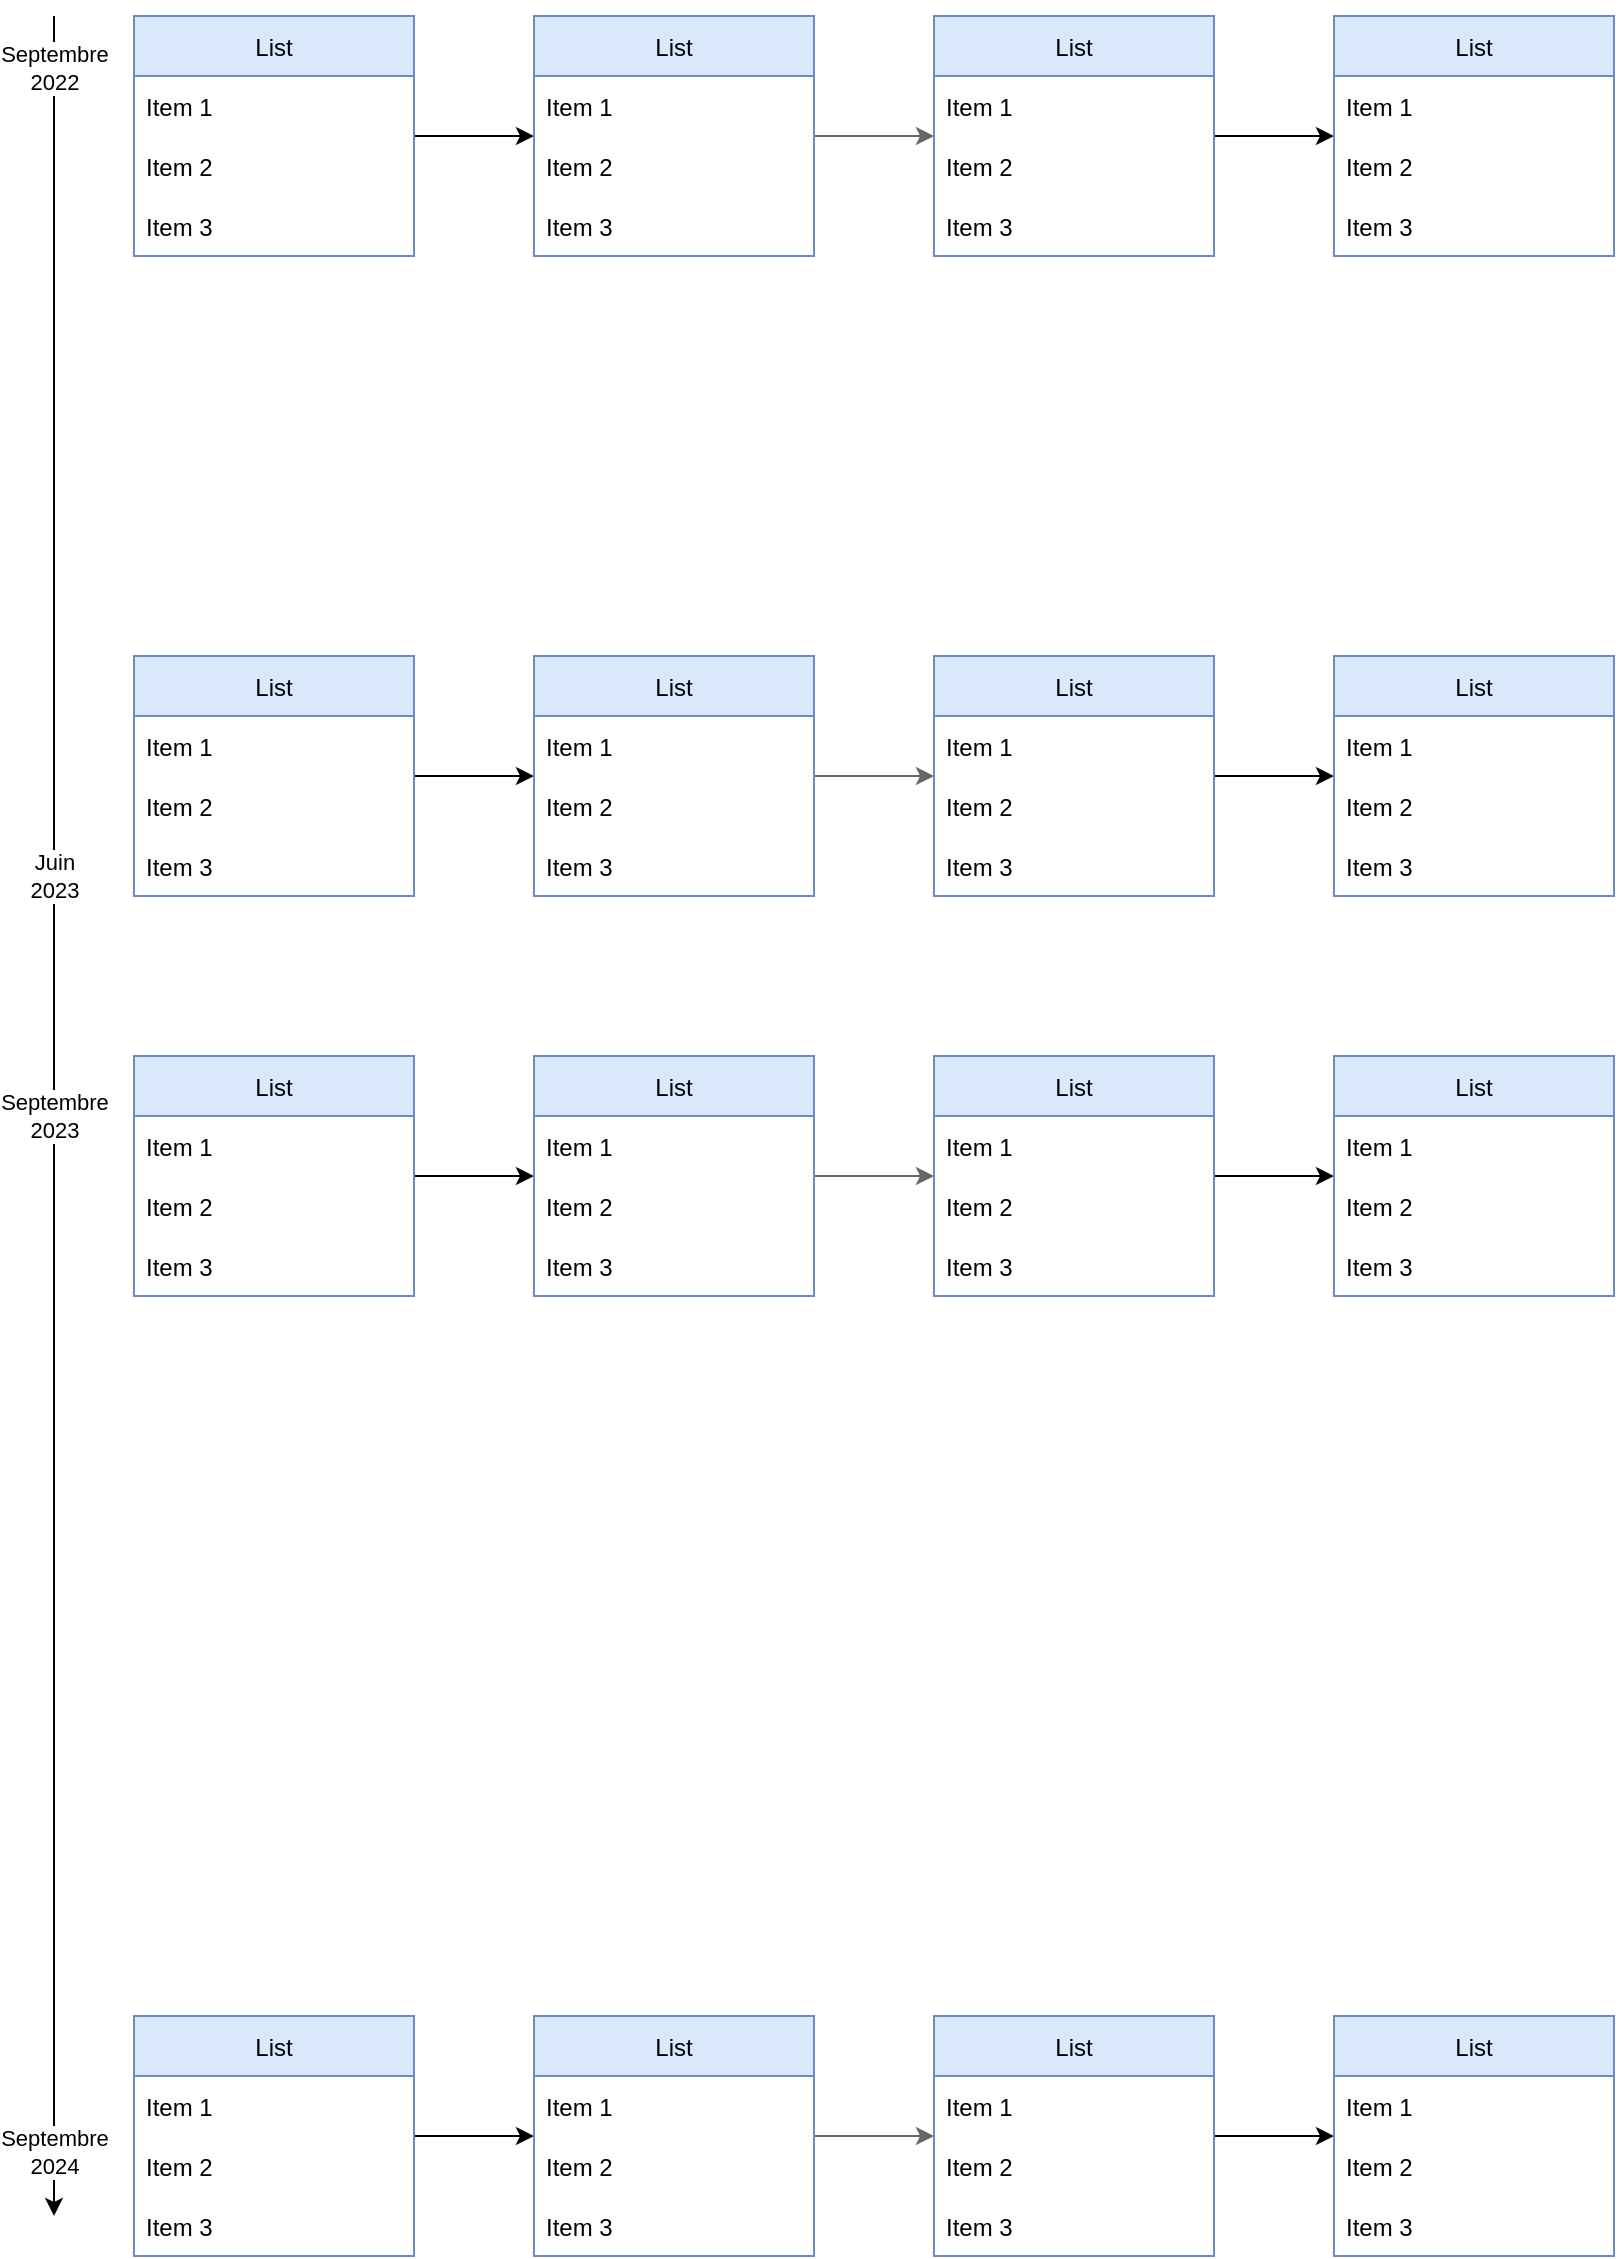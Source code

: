<mxfile version="16.2.3" type="github">
  <diagram id="67H3rBDdoItOkYTrAJD3" name="Page-1">
    <mxGraphModel dx="1350" dy="793" grid="1" gridSize="10" guides="1" tooltips="1" connect="1" arrows="1" fold="1" page="1" pageScale="1" pageWidth="827" pageHeight="1169" math="0" shadow="0">
      <root>
        <mxCell id="0" />
        <mxCell id="1" parent="0" />
        <mxCell id="vdsjULqOPzu0NttrxO3h-29" value="" style="edgeStyle=orthogonalEdgeStyle;rounded=0;orthogonalLoop=1;jettySize=auto;html=1;" edge="1" parent="1" source="vdsjULqOPzu0NttrxO3h-21" target="vdsjULqOPzu0NttrxO3h-25">
          <mxGeometry relative="1" as="geometry" />
        </mxCell>
        <mxCell id="vdsjULqOPzu0NttrxO3h-21" value="List" style="swimlane;fontStyle=0;childLayout=stackLayout;horizontal=1;startSize=30;horizontalStack=0;resizeParent=1;resizeParentMax=0;resizeLast=0;collapsible=1;marginBottom=0;fillColor=#dae8fc;strokeColor=#6c8ebf;" vertex="1" parent="1">
          <mxGeometry x="80" y="40" width="140" height="120" as="geometry" />
        </mxCell>
        <mxCell id="vdsjULqOPzu0NttrxO3h-22" value="Item 1" style="text;strokeColor=none;fillColor=none;align=left;verticalAlign=middle;spacingLeft=4;spacingRight=4;overflow=hidden;points=[[0,0.5],[1,0.5]];portConstraint=eastwest;rotatable=0;" vertex="1" parent="vdsjULqOPzu0NttrxO3h-21">
          <mxGeometry y="30" width="140" height="30" as="geometry" />
        </mxCell>
        <mxCell id="vdsjULqOPzu0NttrxO3h-23" value="Item 2" style="text;strokeColor=none;fillColor=none;align=left;verticalAlign=middle;spacingLeft=4;spacingRight=4;overflow=hidden;points=[[0,0.5],[1,0.5]];portConstraint=eastwest;rotatable=0;" vertex="1" parent="vdsjULqOPzu0NttrxO3h-21">
          <mxGeometry y="60" width="140" height="30" as="geometry" />
        </mxCell>
        <mxCell id="vdsjULqOPzu0NttrxO3h-24" value="Item 3" style="text;strokeColor=none;fillColor=none;align=left;verticalAlign=middle;spacingLeft=4;spacingRight=4;overflow=hidden;points=[[0,0.5],[1,0.5]];portConstraint=eastwest;rotatable=0;" vertex="1" parent="vdsjULqOPzu0NttrxO3h-21">
          <mxGeometry y="90" width="140" height="30" as="geometry" />
        </mxCell>
        <mxCell id="vdsjULqOPzu0NttrxO3h-35" value="" style="edgeStyle=orthogonalEdgeStyle;rounded=0;orthogonalLoop=1;jettySize=auto;html=1;fillColor=#f5f5f5;strokeColor=#666666;" edge="1" parent="1" source="vdsjULqOPzu0NttrxO3h-25" target="vdsjULqOPzu0NttrxO3h-31">
          <mxGeometry relative="1" as="geometry" />
        </mxCell>
        <mxCell id="vdsjULqOPzu0NttrxO3h-25" value="List" style="swimlane;fontStyle=0;childLayout=stackLayout;horizontal=1;startSize=30;horizontalStack=0;resizeParent=1;resizeParentMax=0;resizeLast=0;collapsible=1;marginBottom=0;fillColor=#dae8fc;strokeColor=#6c8ebf;" vertex="1" parent="1">
          <mxGeometry x="280" y="40" width="140" height="120" as="geometry" />
        </mxCell>
        <mxCell id="vdsjULqOPzu0NttrxO3h-26" value="Item 1" style="text;strokeColor=none;fillColor=none;align=left;verticalAlign=middle;spacingLeft=4;spacingRight=4;overflow=hidden;points=[[0,0.5],[1,0.5]];portConstraint=eastwest;rotatable=0;" vertex="1" parent="vdsjULqOPzu0NttrxO3h-25">
          <mxGeometry y="30" width="140" height="30" as="geometry" />
        </mxCell>
        <mxCell id="vdsjULqOPzu0NttrxO3h-27" value="Item 2" style="text;strokeColor=none;fillColor=none;align=left;verticalAlign=middle;spacingLeft=4;spacingRight=4;overflow=hidden;points=[[0,0.5],[1,0.5]];portConstraint=eastwest;rotatable=0;" vertex="1" parent="vdsjULqOPzu0NttrxO3h-25">
          <mxGeometry y="60" width="140" height="30" as="geometry" />
        </mxCell>
        <mxCell id="vdsjULqOPzu0NttrxO3h-28" value="Item 3" style="text;strokeColor=none;fillColor=none;align=left;verticalAlign=middle;spacingLeft=4;spacingRight=4;overflow=hidden;points=[[0,0.5],[1,0.5]];portConstraint=eastwest;rotatable=0;" vertex="1" parent="vdsjULqOPzu0NttrxO3h-25">
          <mxGeometry y="90" width="140" height="30" as="geometry" />
        </mxCell>
        <mxCell id="vdsjULqOPzu0NttrxO3h-63" value="" style="edgeStyle=orthogonalEdgeStyle;rounded=0;orthogonalLoop=1;jettySize=auto;html=1;endSize=6;strokeWidth=1;" edge="1" parent="1" source="vdsjULqOPzu0NttrxO3h-31" target="vdsjULqOPzu0NttrxO3h-59">
          <mxGeometry relative="1" as="geometry" />
        </mxCell>
        <mxCell id="vdsjULqOPzu0NttrxO3h-31" value="List" style="swimlane;fontStyle=0;childLayout=stackLayout;horizontal=1;startSize=30;horizontalStack=0;resizeParent=1;resizeParentMax=0;resizeLast=0;collapsible=1;marginBottom=0;fillColor=#dae8fc;strokeColor=#6c8ebf;" vertex="1" parent="1">
          <mxGeometry x="480" y="40" width="140" height="120" as="geometry" />
        </mxCell>
        <mxCell id="vdsjULqOPzu0NttrxO3h-32" value="Item 1" style="text;strokeColor=none;fillColor=none;align=left;verticalAlign=middle;spacingLeft=4;spacingRight=4;overflow=hidden;points=[[0,0.5],[1,0.5]];portConstraint=eastwest;rotatable=0;" vertex="1" parent="vdsjULqOPzu0NttrxO3h-31">
          <mxGeometry y="30" width="140" height="30" as="geometry" />
        </mxCell>
        <mxCell id="vdsjULqOPzu0NttrxO3h-33" value="Item 2" style="text;strokeColor=none;fillColor=none;align=left;verticalAlign=middle;spacingLeft=4;spacingRight=4;overflow=hidden;points=[[0,0.5],[1,0.5]];portConstraint=eastwest;rotatable=0;" vertex="1" parent="vdsjULqOPzu0NttrxO3h-31">
          <mxGeometry y="60" width="140" height="30" as="geometry" />
        </mxCell>
        <mxCell id="vdsjULqOPzu0NttrxO3h-34" value="Item 3" style="text;strokeColor=none;fillColor=none;align=left;verticalAlign=middle;spacingLeft=4;spacingRight=4;overflow=hidden;points=[[0,0.5],[1,0.5]];portConstraint=eastwest;rotatable=0;" vertex="1" parent="vdsjULqOPzu0NttrxO3h-31">
          <mxGeometry y="90" width="140" height="30" as="geometry" />
        </mxCell>
        <mxCell id="vdsjULqOPzu0NttrxO3h-38" value="" style="endArrow=classic;html=1;rounded=0;endSize=6;strokeWidth=1;" edge="1" parent="1">
          <mxGeometry relative="1" as="geometry">
            <mxPoint x="40" y="40" as="sourcePoint" />
            <mxPoint x="40" y="1140" as="targetPoint" />
          </mxGeometry>
        </mxCell>
        <mxCell id="vdsjULqOPzu0NttrxO3h-39" value="&lt;div&gt;Septembre&lt;/div&gt;&lt;div&gt;2023&lt;br&gt;&lt;/div&gt;" style="edgeLabel;resizable=0;html=1;align=center;verticalAlign=middle;" connectable="0" vertex="1" parent="vdsjULqOPzu0NttrxO3h-38">
          <mxGeometry relative="1" as="geometry" />
        </mxCell>
        <mxCell id="vdsjULqOPzu0NttrxO3h-40" value="&lt;div&gt;Septembre&lt;/div&gt;&lt;div&gt;2022&lt;br&gt;&lt;/div&gt;" style="edgeLabel;resizable=0;html=1;align=center;verticalAlign=middle;" connectable="0" vertex="1" parent="1">
          <mxGeometry x="49" y="68" as="geometry">
            <mxPoint x="-9" y="-2" as="offset" />
          </mxGeometry>
        </mxCell>
        <mxCell id="vdsjULqOPzu0NttrxO3h-42" value="&lt;div&gt;Septembre&lt;/div&gt;&lt;div&gt;2024&lt;/div&gt;" style="edgeLabel;resizable=0;html=1;align=center;verticalAlign=middle;" connectable="0" vertex="1" parent="1">
          <mxGeometry x="49" y="1110" as="geometry">
            <mxPoint x="-9" y="-2" as="offset" />
          </mxGeometry>
        </mxCell>
        <mxCell id="vdsjULqOPzu0NttrxO3h-44" value="&lt;div&gt;Juin&lt;/div&gt;&lt;div&gt;2023&lt;br&gt;&lt;/div&gt;" style="edgeLabel;resizable=0;html=1;align=center;verticalAlign=middle;" connectable="0" vertex="1" parent="1">
          <mxGeometry x="40" y="470" as="geometry" />
        </mxCell>
        <mxCell id="vdsjULqOPzu0NttrxO3h-59" value="List" style="swimlane;fontStyle=0;childLayout=stackLayout;horizontal=1;startSize=30;horizontalStack=0;resizeParent=1;resizeParentMax=0;resizeLast=0;collapsible=1;marginBottom=0;fillColor=#dae8fc;strokeColor=#6c8ebf;" vertex="1" parent="1">
          <mxGeometry x="680" y="40" width="140" height="120" as="geometry" />
        </mxCell>
        <mxCell id="vdsjULqOPzu0NttrxO3h-60" value="Item 1" style="text;strokeColor=none;fillColor=none;align=left;verticalAlign=middle;spacingLeft=4;spacingRight=4;overflow=hidden;points=[[0,0.5],[1,0.5]];portConstraint=eastwest;rotatable=0;" vertex="1" parent="vdsjULqOPzu0NttrxO3h-59">
          <mxGeometry y="30" width="140" height="30" as="geometry" />
        </mxCell>
        <mxCell id="vdsjULqOPzu0NttrxO3h-61" value="Item 2" style="text;strokeColor=none;fillColor=none;align=left;verticalAlign=middle;spacingLeft=4;spacingRight=4;overflow=hidden;points=[[0,0.5],[1,0.5]];portConstraint=eastwest;rotatable=0;" vertex="1" parent="vdsjULqOPzu0NttrxO3h-59">
          <mxGeometry y="60" width="140" height="30" as="geometry" />
        </mxCell>
        <mxCell id="vdsjULqOPzu0NttrxO3h-62" value="Item 3" style="text;strokeColor=none;fillColor=none;align=left;verticalAlign=middle;spacingLeft=4;spacingRight=4;overflow=hidden;points=[[0,0.5],[1,0.5]];portConstraint=eastwest;rotatable=0;" vertex="1" parent="vdsjULqOPzu0NttrxO3h-59">
          <mxGeometry y="90" width="140" height="30" as="geometry" />
        </mxCell>
        <mxCell id="vdsjULqOPzu0NttrxO3h-64" value="" style="edgeStyle=orthogonalEdgeStyle;rounded=0;orthogonalLoop=1;jettySize=auto;html=1;" edge="1" parent="1" source="vdsjULqOPzu0NttrxO3h-65" target="vdsjULqOPzu0NttrxO3h-70">
          <mxGeometry relative="1" as="geometry" />
        </mxCell>
        <mxCell id="vdsjULqOPzu0NttrxO3h-65" value="List" style="swimlane;fontStyle=0;childLayout=stackLayout;horizontal=1;startSize=30;horizontalStack=0;resizeParent=1;resizeParentMax=0;resizeLast=0;collapsible=1;marginBottom=0;fillColor=#dae8fc;strokeColor=#6c8ebf;" vertex="1" parent="1">
          <mxGeometry x="80" y="360" width="140" height="120" as="geometry" />
        </mxCell>
        <mxCell id="vdsjULqOPzu0NttrxO3h-66" value="Item 1" style="text;strokeColor=none;fillColor=none;align=left;verticalAlign=middle;spacingLeft=4;spacingRight=4;overflow=hidden;points=[[0,0.5],[1,0.5]];portConstraint=eastwest;rotatable=0;" vertex="1" parent="vdsjULqOPzu0NttrxO3h-65">
          <mxGeometry y="30" width="140" height="30" as="geometry" />
        </mxCell>
        <mxCell id="vdsjULqOPzu0NttrxO3h-67" value="Item 2" style="text;strokeColor=none;fillColor=none;align=left;verticalAlign=middle;spacingLeft=4;spacingRight=4;overflow=hidden;points=[[0,0.5],[1,0.5]];portConstraint=eastwest;rotatable=0;" vertex="1" parent="vdsjULqOPzu0NttrxO3h-65">
          <mxGeometry y="60" width="140" height="30" as="geometry" />
        </mxCell>
        <mxCell id="vdsjULqOPzu0NttrxO3h-68" value="Item 3" style="text;strokeColor=none;fillColor=none;align=left;verticalAlign=middle;spacingLeft=4;spacingRight=4;overflow=hidden;points=[[0,0.5],[1,0.5]];portConstraint=eastwest;rotatable=0;" vertex="1" parent="vdsjULqOPzu0NttrxO3h-65">
          <mxGeometry y="90" width="140" height="30" as="geometry" />
        </mxCell>
        <mxCell id="vdsjULqOPzu0NttrxO3h-69" value="" style="edgeStyle=orthogonalEdgeStyle;rounded=0;orthogonalLoop=1;jettySize=auto;html=1;fillColor=#f5f5f5;strokeColor=#666666;" edge="1" parent="1" source="vdsjULqOPzu0NttrxO3h-70" target="vdsjULqOPzu0NttrxO3h-75">
          <mxGeometry relative="1" as="geometry" />
        </mxCell>
        <mxCell id="vdsjULqOPzu0NttrxO3h-70" value="List" style="swimlane;fontStyle=0;childLayout=stackLayout;horizontal=1;startSize=30;horizontalStack=0;resizeParent=1;resizeParentMax=0;resizeLast=0;collapsible=1;marginBottom=0;fillColor=#dae8fc;strokeColor=#6c8ebf;" vertex="1" parent="1">
          <mxGeometry x="280" y="360" width="140" height="120" as="geometry" />
        </mxCell>
        <mxCell id="vdsjULqOPzu0NttrxO3h-71" value="Item 1" style="text;strokeColor=none;fillColor=none;align=left;verticalAlign=middle;spacingLeft=4;spacingRight=4;overflow=hidden;points=[[0,0.5],[1,0.5]];portConstraint=eastwest;rotatable=0;" vertex="1" parent="vdsjULqOPzu0NttrxO3h-70">
          <mxGeometry y="30" width="140" height="30" as="geometry" />
        </mxCell>
        <mxCell id="vdsjULqOPzu0NttrxO3h-72" value="Item 2" style="text;strokeColor=none;fillColor=none;align=left;verticalAlign=middle;spacingLeft=4;spacingRight=4;overflow=hidden;points=[[0,0.5],[1,0.5]];portConstraint=eastwest;rotatable=0;" vertex="1" parent="vdsjULqOPzu0NttrxO3h-70">
          <mxGeometry y="60" width="140" height="30" as="geometry" />
        </mxCell>
        <mxCell id="vdsjULqOPzu0NttrxO3h-73" value="Item 3" style="text;strokeColor=none;fillColor=none;align=left;verticalAlign=middle;spacingLeft=4;spacingRight=4;overflow=hidden;points=[[0,0.5],[1,0.5]];portConstraint=eastwest;rotatable=0;" vertex="1" parent="vdsjULqOPzu0NttrxO3h-70">
          <mxGeometry y="90" width="140" height="30" as="geometry" />
        </mxCell>
        <mxCell id="vdsjULqOPzu0NttrxO3h-74" value="" style="edgeStyle=orthogonalEdgeStyle;rounded=0;orthogonalLoop=1;jettySize=auto;html=1;endSize=6;strokeWidth=1;" edge="1" parent="1" source="vdsjULqOPzu0NttrxO3h-75" target="vdsjULqOPzu0NttrxO3h-79">
          <mxGeometry relative="1" as="geometry" />
        </mxCell>
        <mxCell id="vdsjULqOPzu0NttrxO3h-75" value="List" style="swimlane;fontStyle=0;childLayout=stackLayout;horizontal=1;startSize=30;horizontalStack=0;resizeParent=1;resizeParentMax=0;resizeLast=0;collapsible=1;marginBottom=0;fillColor=#dae8fc;strokeColor=#6c8ebf;" vertex="1" parent="1">
          <mxGeometry x="480" y="360" width="140" height="120" as="geometry" />
        </mxCell>
        <mxCell id="vdsjULqOPzu0NttrxO3h-76" value="Item 1" style="text;strokeColor=none;fillColor=none;align=left;verticalAlign=middle;spacingLeft=4;spacingRight=4;overflow=hidden;points=[[0,0.5],[1,0.5]];portConstraint=eastwest;rotatable=0;" vertex="1" parent="vdsjULqOPzu0NttrxO3h-75">
          <mxGeometry y="30" width="140" height="30" as="geometry" />
        </mxCell>
        <mxCell id="vdsjULqOPzu0NttrxO3h-77" value="Item 2" style="text;strokeColor=none;fillColor=none;align=left;verticalAlign=middle;spacingLeft=4;spacingRight=4;overflow=hidden;points=[[0,0.5],[1,0.5]];portConstraint=eastwest;rotatable=0;" vertex="1" parent="vdsjULqOPzu0NttrxO3h-75">
          <mxGeometry y="60" width="140" height="30" as="geometry" />
        </mxCell>
        <mxCell id="vdsjULqOPzu0NttrxO3h-78" value="Item 3" style="text;strokeColor=none;fillColor=none;align=left;verticalAlign=middle;spacingLeft=4;spacingRight=4;overflow=hidden;points=[[0,0.5],[1,0.5]];portConstraint=eastwest;rotatable=0;" vertex="1" parent="vdsjULqOPzu0NttrxO3h-75">
          <mxGeometry y="90" width="140" height="30" as="geometry" />
        </mxCell>
        <mxCell id="vdsjULqOPzu0NttrxO3h-79" value="List" style="swimlane;fontStyle=0;childLayout=stackLayout;horizontal=1;startSize=30;horizontalStack=0;resizeParent=1;resizeParentMax=0;resizeLast=0;collapsible=1;marginBottom=0;fillColor=#dae8fc;strokeColor=#6c8ebf;" vertex="1" parent="1">
          <mxGeometry x="680" y="360" width="140" height="120" as="geometry" />
        </mxCell>
        <mxCell id="vdsjULqOPzu0NttrxO3h-80" value="Item 1" style="text;strokeColor=none;fillColor=none;align=left;verticalAlign=middle;spacingLeft=4;spacingRight=4;overflow=hidden;points=[[0,0.5],[1,0.5]];portConstraint=eastwest;rotatable=0;" vertex="1" parent="vdsjULqOPzu0NttrxO3h-79">
          <mxGeometry y="30" width="140" height="30" as="geometry" />
        </mxCell>
        <mxCell id="vdsjULqOPzu0NttrxO3h-81" value="Item 2" style="text;strokeColor=none;fillColor=none;align=left;verticalAlign=middle;spacingLeft=4;spacingRight=4;overflow=hidden;points=[[0,0.5],[1,0.5]];portConstraint=eastwest;rotatable=0;" vertex="1" parent="vdsjULqOPzu0NttrxO3h-79">
          <mxGeometry y="60" width="140" height="30" as="geometry" />
        </mxCell>
        <mxCell id="vdsjULqOPzu0NttrxO3h-82" value="Item 3" style="text;strokeColor=none;fillColor=none;align=left;verticalAlign=middle;spacingLeft=4;spacingRight=4;overflow=hidden;points=[[0,0.5],[1,0.5]];portConstraint=eastwest;rotatable=0;" vertex="1" parent="vdsjULqOPzu0NttrxO3h-79">
          <mxGeometry y="90" width="140" height="30" as="geometry" />
        </mxCell>
        <mxCell id="vdsjULqOPzu0NttrxO3h-83" value="" style="edgeStyle=orthogonalEdgeStyle;rounded=0;orthogonalLoop=1;jettySize=auto;html=1;" edge="1" parent="1" source="vdsjULqOPzu0NttrxO3h-84" target="vdsjULqOPzu0NttrxO3h-89">
          <mxGeometry relative="1" as="geometry" />
        </mxCell>
        <mxCell id="vdsjULqOPzu0NttrxO3h-84" value="List" style="swimlane;fontStyle=0;childLayout=stackLayout;horizontal=1;startSize=30;horizontalStack=0;resizeParent=1;resizeParentMax=0;resizeLast=0;collapsible=1;marginBottom=0;fillColor=#dae8fc;strokeColor=#6c8ebf;" vertex="1" parent="1">
          <mxGeometry x="80" y="560" width="140" height="120" as="geometry" />
        </mxCell>
        <mxCell id="vdsjULqOPzu0NttrxO3h-85" value="Item 1" style="text;strokeColor=none;fillColor=none;align=left;verticalAlign=middle;spacingLeft=4;spacingRight=4;overflow=hidden;points=[[0,0.5],[1,0.5]];portConstraint=eastwest;rotatable=0;" vertex="1" parent="vdsjULqOPzu0NttrxO3h-84">
          <mxGeometry y="30" width="140" height="30" as="geometry" />
        </mxCell>
        <mxCell id="vdsjULqOPzu0NttrxO3h-86" value="Item 2" style="text;strokeColor=none;fillColor=none;align=left;verticalAlign=middle;spacingLeft=4;spacingRight=4;overflow=hidden;points=[[0,0.5],[1,0.5]];portConstraint=eastwest;rotatable=0;" vertex="1" parent="vdsjULqOPzu0NttrxO3h-84">
          <mxGeometry y="60" width="140" height="30" as="geometry" />
        </mxCell>
        <mxCell id="vdsjULqOPzu0NttrxO3h-87" value="Item 3" style="text;strokeColor=none;fillColor=none;align=left;verticalAlign=middle;spacingLeft=4;spacingRight=4;overflow=hidden;points=[[0,0.5],[1,0.5]];portConstraint=eastwest;rotatable=0;" vertex="1" parent="vdsjULqOPzu0NttrxO3h-84">
          <mxGeometry y="90" width="140" height="30" as="geometry" />
        </mxCell>
        <mxCell id="vdsjULqOPzu0NttrxO3h-88" value="" style="edgeStyle=orthogonalEdgeStyle;rounded=0;orthogonalLoop=1;jettySize=auto;html=1;fillColor=#f5f5f5;strokeColor=#666666;" edge="1" parent="1" source="vdsjULqOPzu0NttrxO3h-89" target="vdsjULqOPzu0NttrxO3h-94">
          <mxGeometry relative="1" as="geometry" />
        </mxCell>
        <mxCell id="vdsjULqOPzu0NttrxO3h-89" value="List" style="swimlane;fontStyle=0;childLayout=stackLayout;horizontal=1;startSize=30;horizontalStack=0;resizeParent=1;resizeParentMax=0;resizeLast=0;collapsible=1;marginBottom=0;fillColor=#dae8fc;strokeColor=#6c8ebf;" vertex="1" parent="1">
          <mxGeometry x="280" y="560" width="140" height="120" as="geometry" />
        </mxCell>
        <mxCell id="vdsjULqOPzu0NttrxO3h-90" value="Item 1" style="text;strokeColor=none;fillColor=none;align=left;verticalAlign=middle;spacingLeft=4;spacingRight=4;overflow=hidden;points=[[0,0.5],[1,0.5]];portConstraint=eastwest;rotatable=0;" vertex="1" parent="vdsjULqOPzu0NttrxO3h-89">
          <mxGeometry y="30" width="140" height="30" as="geometry" />
        </mxCell>
        <mxCell id="vdsjULqOPzu0NttrxO3h-91" value="Item 2" style="text;strokeColor=none;fillColor=none;align=left;verticalAlign=middle;spacingLeft=4;spacingRight=4;overflow=hidden;points=[[0,0.5],[1,0.5]];portConstraint=eastwest;rotatable=0;" vertex="1" parent="vdsjULqOPzu0NttrxO3h-89">
          <mxGeometry y="60" width="140" height="30" as="geometry" />
        </mxCell>
        <mxCell id="vdsjULqOPzu0NttrxO3h-92" value="Item 3" style="text;strokeColor=none;fillColor=none;align=left;verticalAlign=middle;spacingLeft=4;spacingRight=4;overflow=hidden;points=[[0,0.5],[1,0.5]];portConstraint=eastwest;rotatable=0;" vertex="1" parent="vdsjULqOPzu0NttrxO3h-89">
          <mxGeometry y="90" width="140" height="30" as="geometry" />
        </mxCell>
        <mxCell id="vdsjULqOPzu0NttrxO3h-93" value="" style="edgeStyle=orthogonalEdgeStyle;rounded=0;orthogonalLoop=1;jettySize=auto;html=1;endSize=6;strokeWidth=1;" edge="1" parent="1" source="vdsjULqOPzu0NttrxO3h-94" target="vdsjULqOPzu0NttrxO3h-98">
          <mxGeometry relative="1" as="geometry" />
        </mxCell>
        <mxCell id="vdsjULqOPzu0NttrxO3h-94" value="List" style="swimlane;fontStyle=0;childLayout=stackLayout;horizontal=1;startSize=30;horizontalStack=0;resizeParent=1;resizeParentMax=0;resizeLast=0;collapsible=1;marginBottom=0;fillColor=#dae8fc;strokeColor=#6c8ebf;" vertex="1" parent="1">
          <mxGeometry x="480" y="560" width="140" height="120" as="geometry" />
        </mxCell>
        <mxCell id="vdsjULqOPzu0NttrxO3h-95" value="Item 1" style="text;strokeColor=none;fillColor=none;align=left;verticalAlign=middle;spacingLeft=4;spacingRight=4;overflow=hidden;points=[[0,0.5],[1,0.5]];portConstraint=eastwest;rotatable=0;" vertex="1" parent="vdsjULqOPzu0NttrxO3h-94">
          <mxGeometry y="30" width="140" height="30" as="geometry" />
        </mxCell>
        <mxCell id="vdsjULqOPzu0NttrxO3h-96" value="Item 2" style="text;strokeColor=none;fillColor=none;align=left;verticalAlign=middle;spacingLeft=4;spacingRight=4;overflow=hidden;points=[[0,0.5],[1,0.5]];portConstraint=eastwest;rotatable=0;" vertex="1" parent="vdsjULqOPzu0NttrxO3h-94">
          <mxGeometry y="60" width="140" height="30" as="geometry" />
        </mxCell>
        <mxCell id="vdsjULqOPzu0NttrxO3h-97" value="Item 3" style="text;strokeColor=none;fillColor=none;align=left;verticalAlign=middle;spacingLeft=4;spacingRight=4;overflow=hidden;points=[[0,0.5],[1,0.5]];portConstraint=eastwest;rotatable=0;" vertex="1" parent="vdsjULqOPzu0NttrxO3h-94">
          <mxGeometry y="90" width="140" height="30" as="geometry" />
        </mxCell>
        <mxCell id="vdsjULqOPzu0NttrxO3h-98" value="List" style="swimlane;fontStyle=0;childLayout=stackLayout;horizontal=1;startSize=30;horizontalStack=0;resizeParent=1;resizeParentMax=0;resizeLast=0;collapsible=1;marginBottom=0;fillColor=#dae8fc;strokeColor=#6c8ebf;" vertex="1" parent="1">
          <mxGeometry x="680" y="560" width="140" height="120" as="geometry" />
        </mxCell>
        <mxCell id="vdsjULqOPzu0NttrxO3h-99" value="Item 1" style="text;strokeColor=none;fillColor=none;align=left;verticalAlign=middle;spacingLeft=4;spacingRight=4;overflow=hidden;points=[[0,0.5],[1,0.5]];portConstraint=eastwest;rotatable=0;" vertex="1" parent="vdsjULqOPzu0NttrxO3h-98">
          <mxGeometry y="30" width="140" height="30" as="geometry" />
        </mxCell>
        <mxCell id="vdsjULqOPzu0NttrxO3h-100" value="Item 2" style="text;strokeColor=none;fillColor=none;align=left;verticalAlign=middle;spacingLeft=4;spacingRight=4;overflow=hidden;points=[[0,0.5],[1,0.5]];portConstraint=eastwest;rotatable=0;" vertex="1" parent="vdsjULqOPzu0NttrxO3h-98">
          <mxGeometry y="60" width="140" height="30" as="geometry" />
        </mxCell>
        <mxCell id="vdsjULqOPzu0NttrxO3h-101" value="Item 3" style="text;strokeColor=none;fillColor=none;align=left;verticalAlign=middle;spacingLeft=4;spacingRight=4;overflow=hidden;points=[[0,0.5],[1,0.5]];portConstraint=eastwest;rotatable=0;" vertex="1" parent="vdsjULqOPzu0NttrxO3h-98">
          <mxGeometry y="90" width="140" height="30" as="geometry" />
        </mxCell>
        <mxCell id="vdsjULqOPzu0NttrxO3h-102" value="" style="edgeStyle=orthogonalEdgeStyle;rounded=0;orthogonalLoop=1;jettySize=auto;html=1;" edge="1" parent="1" source="vdsjULqOPzu0NttrxO3h-103" target="vdsjULqOPzu0NttrxO3h-108">
          <mxGeometry relative="1" as="geometry" />
        </mxCell>
        <mxCell id="vdsjULqOPzu0NttrxO3h-103" value="List" style="swimlane;fontStyle=0;childLayout=stackLayout;horizontal=1;startSize=30;horizontalStack=0;resizeParent=1;resizeParentMax=0;resizeLast=0;collapsible=1;marginBottom=0;fillColor=#dae8fc;strokeColor=#6c8ebf;" vertex="1" parent="1">
          <mxGeometry x="80" y="1040" width="140" height="120" as="geometry" />
        </mxCell>
        <mxCell id="vdsjULqOPzu0NttrxO3h-104" value="Item 1" style="text;strokeColor=none;fillColor=none;align=left;verticalAlign=middle;spacingLeft=4;spacingRight=4;overflow=hidden;points=[[0,0.5],[1,0.5]];portConstraint=eastwest;rotatable=0;" vertex="1" parent="vdsjULqOPzu0NttrxO3h-103">
          <mxGeometry y="30" width="140" height="30" as="geometry" />
        </mxCell>
        <mxCell id="vdsjULqOPzu0NttrxO3h-105" value="Item 2" style="text;strokeColor=none;fillColor=none;align=left;verticalAlign=middle;spacingLeft=4;spacingRight=4;overflow=hidden;points=[[0,0.5],[1,0.5]];portConstraint=eastwest;rotatable=0;" vertex="1" parent="vdsjULqOPzu0NttrxO3h-103">
          <mxGeometry y="60" width="140" height="30" as="geometry" />
        </mxCell>
        <mxCell id="vdsjULqOPzu0NttrxO3h-106" value="Item 3" style="text;strokeColor=none;fillColor=none;align=left;verticalAlign=middle;spacingLeft=4;spacingRight=4;overflow=hidden;points=[[0,0.5],[1,0.5]];portConstraint=eastwest;rotatable=0;" vertex="1" parent="vdsjULqOPzu0NttrxO3h-103">
          <mxGeometry y="90" width="140" height="30" as="geometry" />
        </mxCell>
        <mxCell id="vdsjULqOPzu0NttrxO3h-107" value="" style="edgeStyle=orthogonalEdgeStyle;rounded=0;orthogonalLoop=1;jettySize=auto;html=1;fillColor=#f5f5f5;strokeColor=#666666;" edge="1" parent="1" source="vdsjULqOPzu0NttrxO3h-108" target="vdsjULqOPzu0NttrxO3h-113">
          <mxGeometry relative="1" as="geometry" />
        </mxCell>
        <mxCell id="vdsjULqOPzu0NttrxO3h-108" value="List" style="swimlane;fontStyle=0;childLayout=stackLayout;horizontal=1;startSize=30;horizontalStack=0;resizeParent=1;resizeParentMax=0;resizeLast=0;collapsible=1;marginBottom=0;fillColor=#dae8fc;strokeColor=#6c8ebf;" vertex="1" parent="1">
          <mxGeometry x="280" y="1040" width="140" height="120" as="geometry" />
        </mxCell>
        <mxCell id="vdsjULqOPzu0NttrxO3h-109" value="Item 1" style="text;strokeColor=none;fillColor=none;align=left;verticalAlign=middle;spacingLeft=4;spacingRight=4;overflow=hidden;points=[[0,0.5],[1,0.5]];portConstraint=eastwest;rotatable=0;" vertex="1" parent="vdsjULqOPzu0NttrxO3h-108">
          <mxGeometry y="30" width="140" height="30" as="geometry" />
        </mxCell>
        <mxCell id="vdsjULqOPzu0NttrxO3h-110" value="Item 2" style="text;strokeColor=none;fillColor=none;align=left;verticalAlign=middle;spacingLeft=4;spacingRight=4;overflow=hidden;points=[[0,0.5],[1,0.5]];portConstraint=eastwest;rotatable=0;" vertex="1" parent="vdsjULqOPzu0NttrxO3h-108">
          <mxGeometry y="60" width="140" height="30" as="geometry" />
        </mxCell>
        <mxCell id="vdsjULqOPzu0NttrxO3h-111" value="Item 3" style="text;strokeColor=none;fillColor=none;align=left;verticalAlign=middle;spacingLeft=4;spacingRight=4;overflow=hidden;points=[[0,0.5],[1,0.5]];portConstraint=eastwest;rotatable=0;" vertex="1" parent="vdsjULqOPzu0NttrxO3h-108">
          <mxGeometry y="90" width="140" height="30" as="geometry" />
        </mxCell>
        <mxCell id="vdsjULqOPzu0NttrxO3h-112" value="" style="edgeStyle=orthogonalEdgeStyle;rounded=0;orthogonalLoop=1;jettySize=auto;html=1;endSize=6;strokeWidth=1;" edge="1" parent="1" source="vdsjULqOPzu0NttrxO3h-113" target="vdsjULqOPzu0NttrxO3h-117">
          <mxGeometry relative="1" as="geometry" />
        </mxCell>
        <mxCell id="vdsjULqOPzu0NttrxO3h-113" value="List" style="swimlane;fontStyle=0;childLayout=stackLayout;horizontal=1;startSize=30;horizontalStack=0;resizeParent=1;resizeParentMax=0;resizeLast=0;collapsible=1;marginBottom=0;fillColor=#dae8fc;strokeColor=#6c8ebf;" vertex="1" parent="1">
          <mxGeometry x="480" y="1040" width="140" height="120" as="geometry" />
        </mxCell>
        <mxCell id="vdsjULqOPzu0NttrxO3h-114" value="Item 1" style="text;strokeColor=none;fillColor=none;align=left;verticalAlign=middle;spacingLeft=4;spacingRight=4;overflow=hidden;points=[[0,0.5],[1,0.5]];portConstraint=eastwest;rotatable=0;" vertex="1" parent="vdsjULqOPzu0NttrxO3h-113">
          <mxGeometry y="30" width="140" height="30" as="geometry" />
        </mxCell>
        <mxCell id="vdsjULqOPzu0NttrxO3h-115" value="Item 2" style="text;strokeColor=none;fillColor=none;align=left;verticalAlign=middle;spacingLeft=4;spacingRight=4;overflow=hidden;points=[[0,0.5],[1,0.5]];portConstraint=eastwest;rotatable=0;" vertex="1" parent="vdsjULqOPzu0NttrxO3h-113">
          <mxGeometry y="60" width="140" height="30" as="geometry" />
        </mxCell>
        <mxCell id="vdsjULqOPzu0NttrxO3h-116" value="Item 3" style="text;strokeColor=none;fillColor=none;align=left;verticalAlign=middle;spacingLeft=4;spacingRight=4;overflow=hidden;points=[[0,0.5],[1,0.5]];portConstraint=eastwest;rotatable=0;" vertex="1" parent="vdsjULqOPzu0NttrxO3h-113">
          <mxGeometry y="90" width="140" height="30" as="geometry" />
        </mxCell>
        <mxCell id="vdsjULqOPzu0NttrxO3h-117" value="List" style="swimlane;fontStyle=0;childLayout=stackLayout;horizontal=1;startSize=30;horizontalStack=0;resizeParent=1;resizeParentMax=0;resizeLast=0;collapsible=1;marginBottom=0;fillColor=#dae8fc;strokeColor=#6c8ebf;" vertex="1" parent="1">
          <mxGeometry x="680" y="1040" width="140" height="120" as="geometry" />
        </mxCell>
        <mxCell id="vdsjULqOPzu0NttrxO3h-118" value="Item 1" style="text;strokeColor=none;fillColor=none;align=left;verticalAlign=middle;spacingLeft=4;spacingRight=4;overflow=hidden;points=[[0,0.5],[1,0.5]];portConstraint=eastwest;rotatable=0;" vertex="1" parent="vdsjULqOPzu0NttrxO3h-117">
          <mxGeometry y="30" width="140" height="30" as="geometry" />
        </mxCell>
        <mxCell id="vdsjULqOPzu0NttrxO3h-119" value="Item 2" style="text;strokeColor=none;fillColor=none;align=left;verticalAlign=middle;spacingLeft=4;spacingRight=4;overflow=hidden;points=[[0,0.5],[1,0.5]];portConstraint=eastwest;rotatable=0;" vertex="1" parent="vdsjULqOPzu0NttrxO3h-117">
          <mxGeometry y="60" width="140" height="30" as="geometry" />
        </mxCell>
        <mxCell id="vdsjULqOPzu0NttrxO3h-120" value="Item 3" style="text;strokeColor=none;fillColor=none;align=left;verticalAlign=middle;spacingLeft=4;spacingRight=4;overflow=hidden;points=[[0,0.5],[1,0.5]];portConstraint=eastwest;rotatable=0;" vertex="1" parent="vdsjULqOPzu0NttrxO3h-117">
          <mxGeometry y="90" width="140" height="30" as="geometry" />
        </mxCell>
      </root>
    </mxGraphModel>
  </diagram>
</mxfile>
